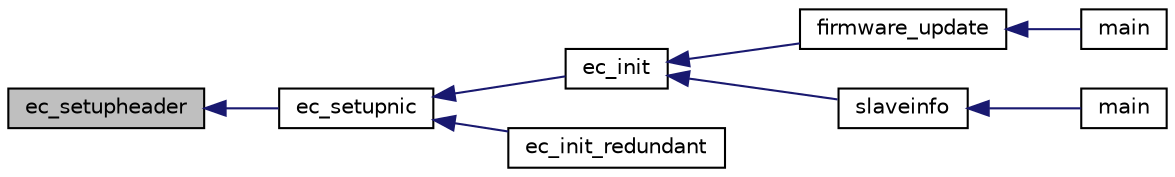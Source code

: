 digraph "ec_setupheader"
{
 // INTERACTIVE_SVG=YES
  edge [fontname="Helvetica",fontsize="10",labelfontname="Helvetica",labelfontsize="10"];
  node [fontname="Helvetica",fontsize="10",shape=record];
  rankdir="LR";
  Node1 [label="ec_setupheader",height=0.2,width=0.4,color="black", fillcolor="grey75", style="filled" fontcolor="black"];
  Node1 -> Node2 [dir="back",color="midnightblue",fontsize="10",style="solid",fontname="Helvetica"];
  Node2 [label="ec_setupnic",height=0.2,width=0.4,color="black", fillcolor="white", style="filled",URL="$nicdrv_8h.html#a5b5e0bf5e801e9f30a0fcd9b50b3efc5"];
  Node2 -> Node3 [dir="back",color="midnightblue",fontsize="10",style="solid",fontname="Helvetica"];
  Node3 [label="ec_init",height=0.2,width=0.4,color="black", fillcolor="white", style="filled",URL="$ethercatmain_8h.html#a4f50e3fbd5f3d756b4b87043a0f87d62"];
  Node3 -> Node4 [dir="back",color="midnightblue",fontsize="10",style="solid",fontname="Helvetica"];
  Node4 [label="firmware_update",height=0.2,width=0.4,color="black", fillcolor="white", style="filled",URL="$fw__update_8c.html#a9e518a566b750155578e5328f5485c73"];
  Node4 -> Node5 [dir="back",color="midnightblue",fontsize="10",style="solid",fontname="Helvetica"];
  Node5 [label="main",height=0.2,width=0.4,color="black", fillcolor="white", style="filled",URL="$main_8xc.html#a840291bc02cba5474a4cb46a9b9566fe"];
  Node3 -> Node6 [dir="back",color="midnightblue",fontsize="10",style="solid",fontname="Helvetica"];
  Node6 [label="slaveinfo",height=0.2,width=0.4,color="black", fillcolor="white", style="filled",URL="$slaveinfo_8c.html#a3552c609d2e51520c4afde65240a22d6"];
  Node6 -> Node7 [dir="back",color="midnightblue",fontsize="10",style="solid",fontname="Helvetica"];
  Node7 [label="main",height=0.2,width=0.4,color="black", fillcolor="white", style="filled",URL="$slaveinfo_8c.html#a0ddf1224851353fc92bfbff6f499fa97"];
  Node2 -> Node8 [dir="back",color="midnightblue",fontsize="10",style="solid",fontname="Helvetica"];
  Node8 [label="ec_init_redundant",height=0.2,width=0.4,color="black", fillcolor="white", style="filled",URL="$ethercatmain_8h.html#a4d1d28e0a02ab9dbf743534d399d050e"];
}

